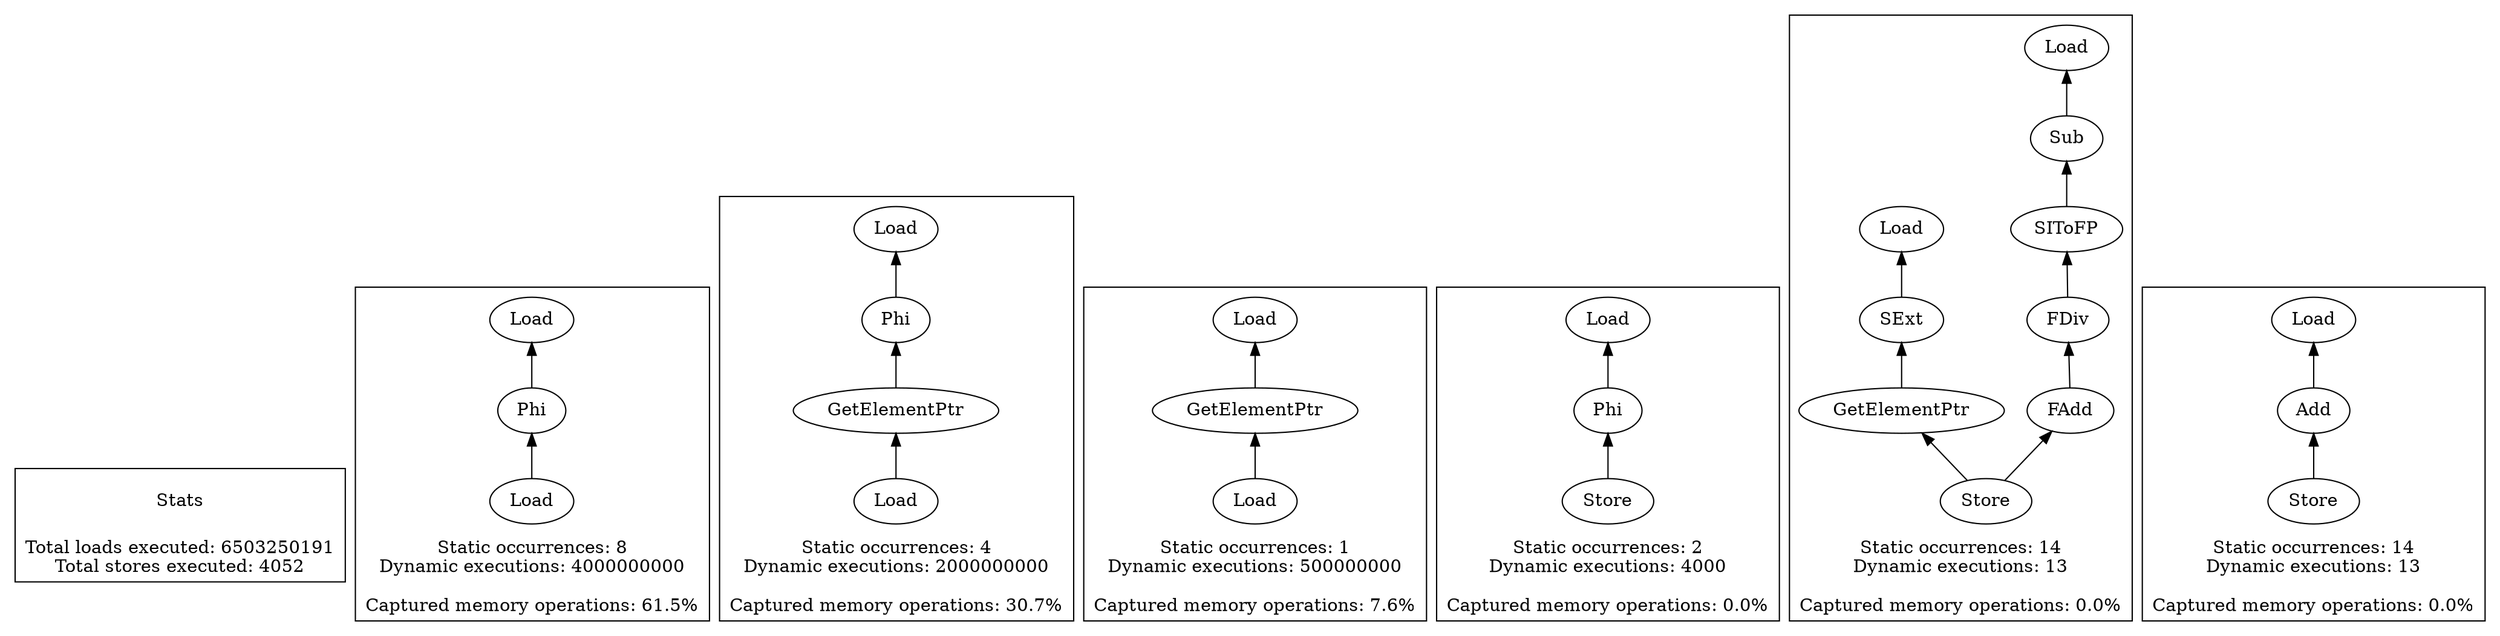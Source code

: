 strict digraph {
rankdir=BT
subgraph {
Stats [shape=plaintext]
cluster=true
label="Total loads executed: 6503250191\nTotal stores executed: 4052"
}
subgraph {
{
rank=min
comment=<Ids: 216, 258, 300, 342, 552, 594, 636, 678>
"0_216" [label="Load"]
}
"0_213" [label="Phi"]
"0_216" -> "0_213"
"0_201" [label="Load"]
"0_213" -> "0_201"
cluster=true
label="Static occurrences: 8\nDynamic executions: 4000000000\n\nCaptured memory operations: 61.5%"
}
subgraph {
"1_381" [label="Phi"]
"1_369" [label="Load"]
"1_381" -> "1_369"
"1_383" [label="GetElementPtr"]
"1_383" -> "1_381"
{
rank=min
comment=<Ids: 384, 426, 468, 510>
"1_384" [label="Load"]
}
"1_384" -> "1_383"
cluster=true
label="Static occurrences: 4\nDynamic executions: 2000000000\n\nCaptured memory operations: 30.7%"
}
subgraph {
"2_182" [label="GetElementPtr"]
"2_154" [label="Load"]
"2_182" -> "2_154"
{
rank=min
comment=<Ids: 183>
"2_183" [label="Load"]
}
"2_183" -> "2_182"
cluster=true
label="Static occurrences: 1\nDynamic executions: 500000000\n\nCaptured memory operations: 7.6%"
}
subgraph {
"3_140" [label="Phi"]
"3_136" [label="Load"]
"3_140" -> "3_136"
{
rank=min
comment=<Ids: 142, 151>
"3_142" [label="Store"]
}
"3_142" -> "3_140"
cluster=true
label="Static occurrences: 2\nDynamic executions: 4000\n\nCaptured memory operations: 0.0%"
}
subgraph {
"4_99" [label="Sub"]
"4_98" [label="Load"]
"4_99" -> "4_98"
{
rank=min
comment=<Ids: 108, 200, 242, 284, 326, 368, 410, 452, 494, 536, 578, 620, 662, 704>
"4_108" [label="Store"]
}
"4_107" [label="GetElementPtr"]
"4_108" -> "4_107"
"4_106" [label="SExt"]
"4_107" -> "4_106"
"4_100" [label="SIToFP"]
"4_100" -> "4_99"
"4_102" [label="FAdd"]
"4_101" [label="FDiv"]
"4_102" -> "4_101"
"4_103" [label="Load"]
"4_106" -> "4_103"
"4_101" -> "4_100"
"4_108" -> "4_102"
cluster=true
label="Static occurrences: 14\nDynamic executions: 13\n\nCaptured memory operations: 0.0%"
}
subgraph {
{
rank=min
comment=<Ids: 105, 197, 239, 281, 323, 365, 407, 449, 491, 533, 575, 617, 659, 701>
"5_105" [label="Store"]
}
"5_104" [label="Add"]
"5_105" -> "5_104"
"5_103" [label="Load"]
"5_104" -> "5_103"
cluster=true
label="Static occurrences: 14\nDynamic executions: 13\n\nCaptured memory operations: 0.0%"
}
}
